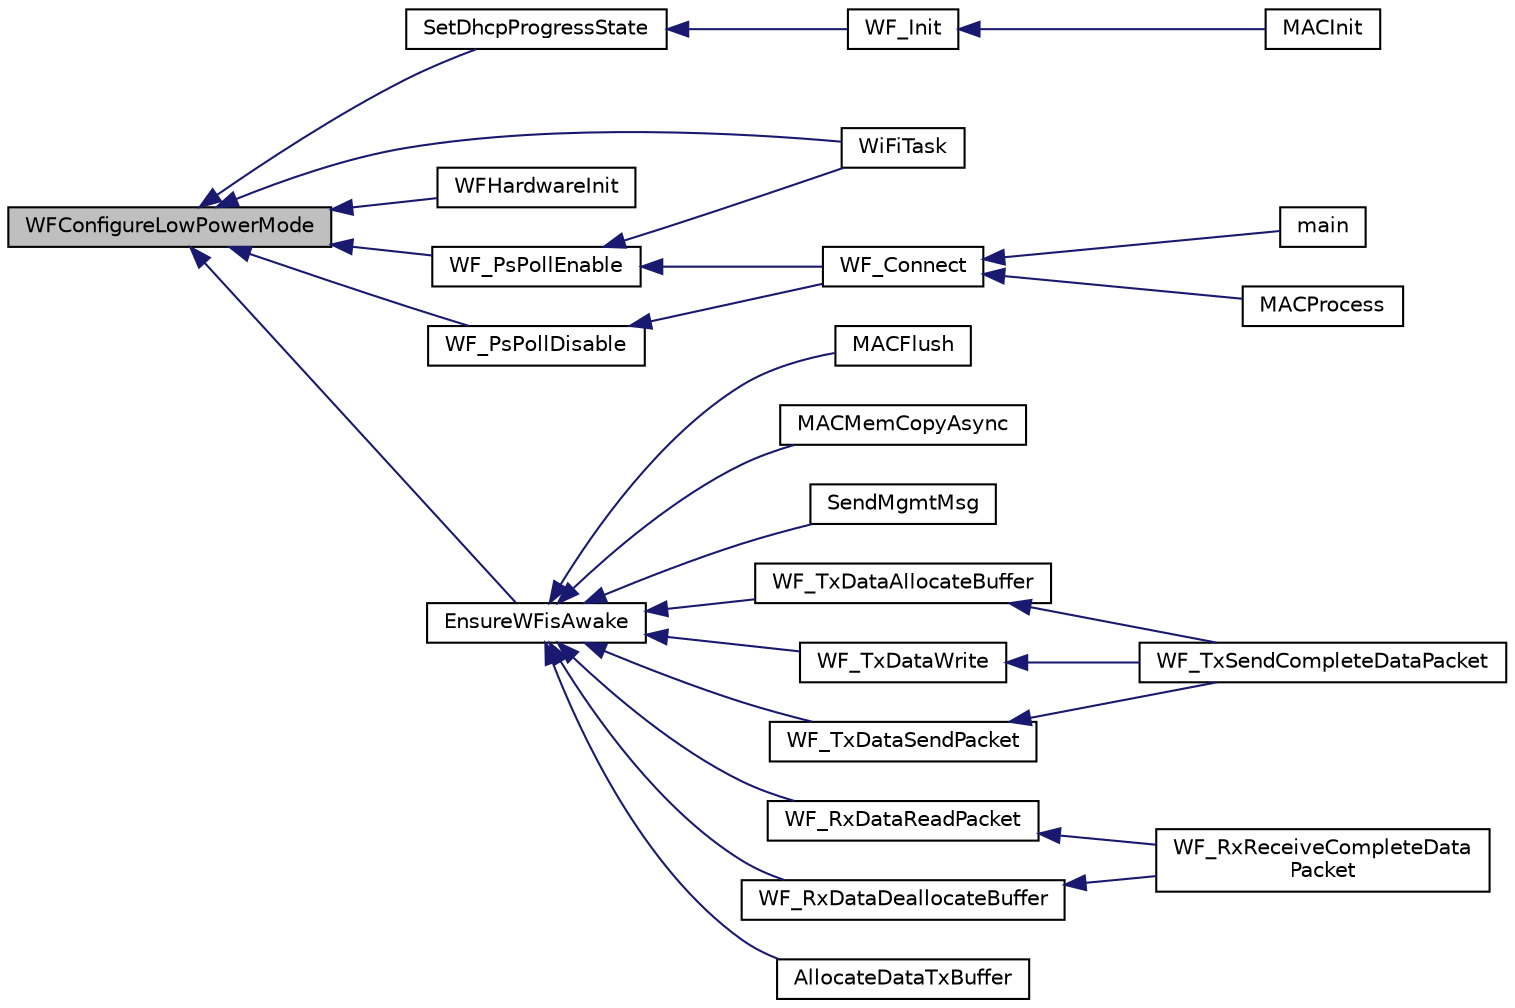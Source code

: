 digraph "WFConfigureLowPowerMode"
{
  edge [fontname="Helvetica",fontsize="10",labelfontname="Helvetica",labelfontsize="10"];
  node [fontname="Helvetica",fontsize="10",shape=record];
  rankdir="LR";
  Node1 [label="WFConfigureLowPowerMode",height=0.2,width=0.4,color="black", fillcolor="grey75", style="filled", fontcolor="black"];
  Node1 -> Node2 [dir="back",color="midnightblue",fontsize="10",style="solid"];
  Node2 [label="WiFiTask",height=0.2,width=0.4,color="black", fillcolor="white", style="filled",URL="$_w_f_driver_com_8c.html#a8fcbea13343565c655ca18f731f37eb3"];
  Node1 -> Node3 [dir="back",color="midnightblue",fontsize="10",style="solid"];
  Node3 [label="SetDhcpProgressState",height=0.2,width=0.4,color="black", fillcolor="white", style="filled",URL="$_w_f_init_8c.html#a7621eeec9d4387986a5a94811c4d6a4a"];
  Node3 -> Node4 [dir="back",color="midnightblue",fontsize="10",style="solid"];
  Node4 [label="WF_Init",height=0.2,width=0.4,color="black", fillcolor="white", style="filled",URL="$_w_f_init_8c.html#a3c52cb8bd42cf87ccc32542fd9281c18"];
  Node4 -> Node5 [dir="back",color="midnightblue",fontsize="10",style="solid"];
  Node5 [label="MACInit",height=0.2,width=0.4,color="black", fillcolor="white", style="filled",URL="$_w_f_mac_8c.html#a26cccc5919dcabb5777c3f6127648e9f"];
  Node1 -> Node6 [dir="back",color="midnightblue",fontsize="10",style="solid"];
  Node6 [label="WFHardwareInit",height=0.2,width=0.4,color="black", fillcolor="white", style="filled",URL="$_w_f_driver_com_8c.html#a9f0c8e01f0ed7ccaecd086b55481ea14"];
  Node1 -> Node7 [dir="back",color="midnightblue",fontsize="10",style="solid"];
  Node7 [label="WF_PsPollEnable",height=0.2,width=0.4,color="black", fillcolor="white", style="filled",URL="$_w_f_power_save_8c.html#a164b25f172abce3199cfac4a7e376b0f"];
  Node7 -> Node2 [dir="back",color="midnightblue",fontsize="10",style="solid"];
  Node7 -> Node8 [dir="back",color="midnightblue",fontsize="10",style="solid"];
  Node8 [label="WF_Connect",height=0.2,width=0.4,color="black", fillcolor="white", style="filled",URL="$_main_demo_8c.html#a112a0c7a8a37f72cab76a6fcd3f4a4e1"];
  Node8 -> Node9 [dir="back",color="midnightblue",fontsize="10",style="solid"];
  Node9 [label="MACProcess",height=0.2,width=0.4,color="black", fillcolor="white", style="filled",URL="$_w_f_mac_8c.html#a74c4ae494d118879a5d3798a74c3b905"];
  Node8 -> Node10 [dir="back",color="midnightblue",fontsize="10",style="solid"];
  Node10 [label="main",height=0.2,width=0.4,color="black", fillcolor="white", style="filled",URL="$_main_demo_8c.html#a6288eba0f8e8ad3ab1544ad731eb7667"];
  Node1 -> Node11 [dir="back",color="midnightblue",fontsize="10",style="solid"];
  Node11 [label="WF_PsPollDisable",height=0.2,width=0.4,color="black", fillcolor="white", style="filled",URL="$_w_f_power_save_8c.html#af47d74aa68860b28e6b6fc85b0dc90ea"];
  Node11 -> Node8 [dir="back",color="midnightblue",fontsize="10",style="solid"];
  Node1 -> Node12 [dir="back",color="midnightblue",fontsize="10",style="solid"];
  Node12 [label="EnsureWFisAwake",height=0.2,width=0.4,color="black", fillcolor="white", style="filled",URL="$_w_f_power_save_8c.html#af3cc6e34f74ac74fbd2424a49d521be2"];
  Node12 -> Node13 [dir="back",color="midnightblue",fontsize="10",style="solid"];
  Node13 [label="WF_TxDataAllocateBuffer",height=0.2,width=0.4,color="black", fillcolor="white", style="filled",URL="$_w_f_data_tx_rx_8c.html#a1e0e56e8ae6c5977a24937b953778678"];
  Node13 -> Node14 [dir="back",color="midnightblue",fontsize="10",style="solid"];
  Node14 [label="WF_TxSendCompleteDataPacket",height=0.2,width=0.4,color="black", fillcolor="white", style="filled",URL="$_w_f_data_tx_rx_8c.html#a72e6a14dc9339a7ce4bdbbe515c0ba68"];
  Node12 -> Node15 [dir="back",color="midnightblue",fontsize="10",style="solid"];
  Node15 [label="WF_TxDataWrite",height=0.2,width=0.4,color="black", fillcolor="white", style="filled",URL="$_w_f_data_tx_rx_8c.html#ac716bab4b82ee4be76c366ba119ac2c4"];
  Node15 -> Node14 [dir="back",color="midnightblue",fontsize="10",style="solid"];
  Node12 -> Node16 [dir="back",color="midnightblue",fontsize="10",style="solid"];
  Node16 [label="WF_TxDataSendPacket",height=0.2,width=0.4,color="black", fillcolor="white", style="filled",URL="$_w_f_data_tx_rx_8c.html#a536a932069cbd1758e64153fb4991dad"];
  Node16 -> Node14 [dir="back",color="midnightblue",fontsize="10",style="solid"];
  Node12 -> Node17 [dir="back",color="midnightblue",fontsize="10",style="solid"];
  Node17 [label="WF_RxDataReadPacket",height=0.2,width=0.4,color="black", fillcolor="white", style="filled",URL="$_w_f_data_tx_rx_8c.html#aa1f8c28f75d0758f48c272c6bd98ebe5"];
  Node17 -> Node18 [dir="back",color="midnightblue",fontsize="10",style="solid"];
  Node18 [label="WF_RxReceiveCompleteData\lPacket",height=0.2,width=0.4,color="black", fillcolor="white", style="filled",URL="$_w_f_data_tx_rx_8c.html#a8a350698d1d89b46e9a9ae37ef877737"];
  Node12 -> Node19 [dir="back",color="midnightblue",fontsize="10",style="solid"];
  Node19 [label="WF_RxDataDeallocateBuffer",height=0.2,width=0.4,color="black", fillcolor="white", style="filled",URL="$_w_f_data_tx_rx_8c.html#ab3b83a64ed43dd63b8cccc36c94db937"];
  Node19 -> Node18 [dir="back",color="midnightblue",fontsize="10",style="solid"];
  Node12 -> Node20 [dir="back",color="midnightblue",fontsize="10",style="solid"];
  Node20 [label="AllocateDataTxBuffer",height=0.2,width=0.4,color="black", fillcolor="white", style="filled",URL="$_w_f_driver_raw_8c.html#a7516a7177c1b9a843d543c57c4192af5"];
  Node12 -> Node21 [dir="back",color="midnightblue",fontsize="10",style="solid"];
  Node21 [label="MACFlush",height=0.2,width=0.4,color="black", fillcolor="white", style="filled",URL="$_w_f_mac_8c.html#a38dc2cc8c71b2f6bfe51ea8db2acc67c"];
  Node12 -> Node22 [dir="back",color="midnightblue",fontsize="10",style="solid"];
  Node22 [label="MACMemCopyAsync",height=0.2,width=0.4,color="black", fillcolor="white", style="filled",URL="$_w_f_mac_8c.html#a4442711ab4c3d47ffc913476630330e2"];
  Node12 -> Node23 [dir="back",color="midnightblue",fontsize="10",style="solid"];
  Node23 [label="SendMgmtMsg",height=0.2,width=0.4,color="black", fillcolor="white", style="filled",URL="$_w_f_mgmt_msg_8c.html#a7a2761b3bd45a00435d7ea3ec7dec75d"];
}
